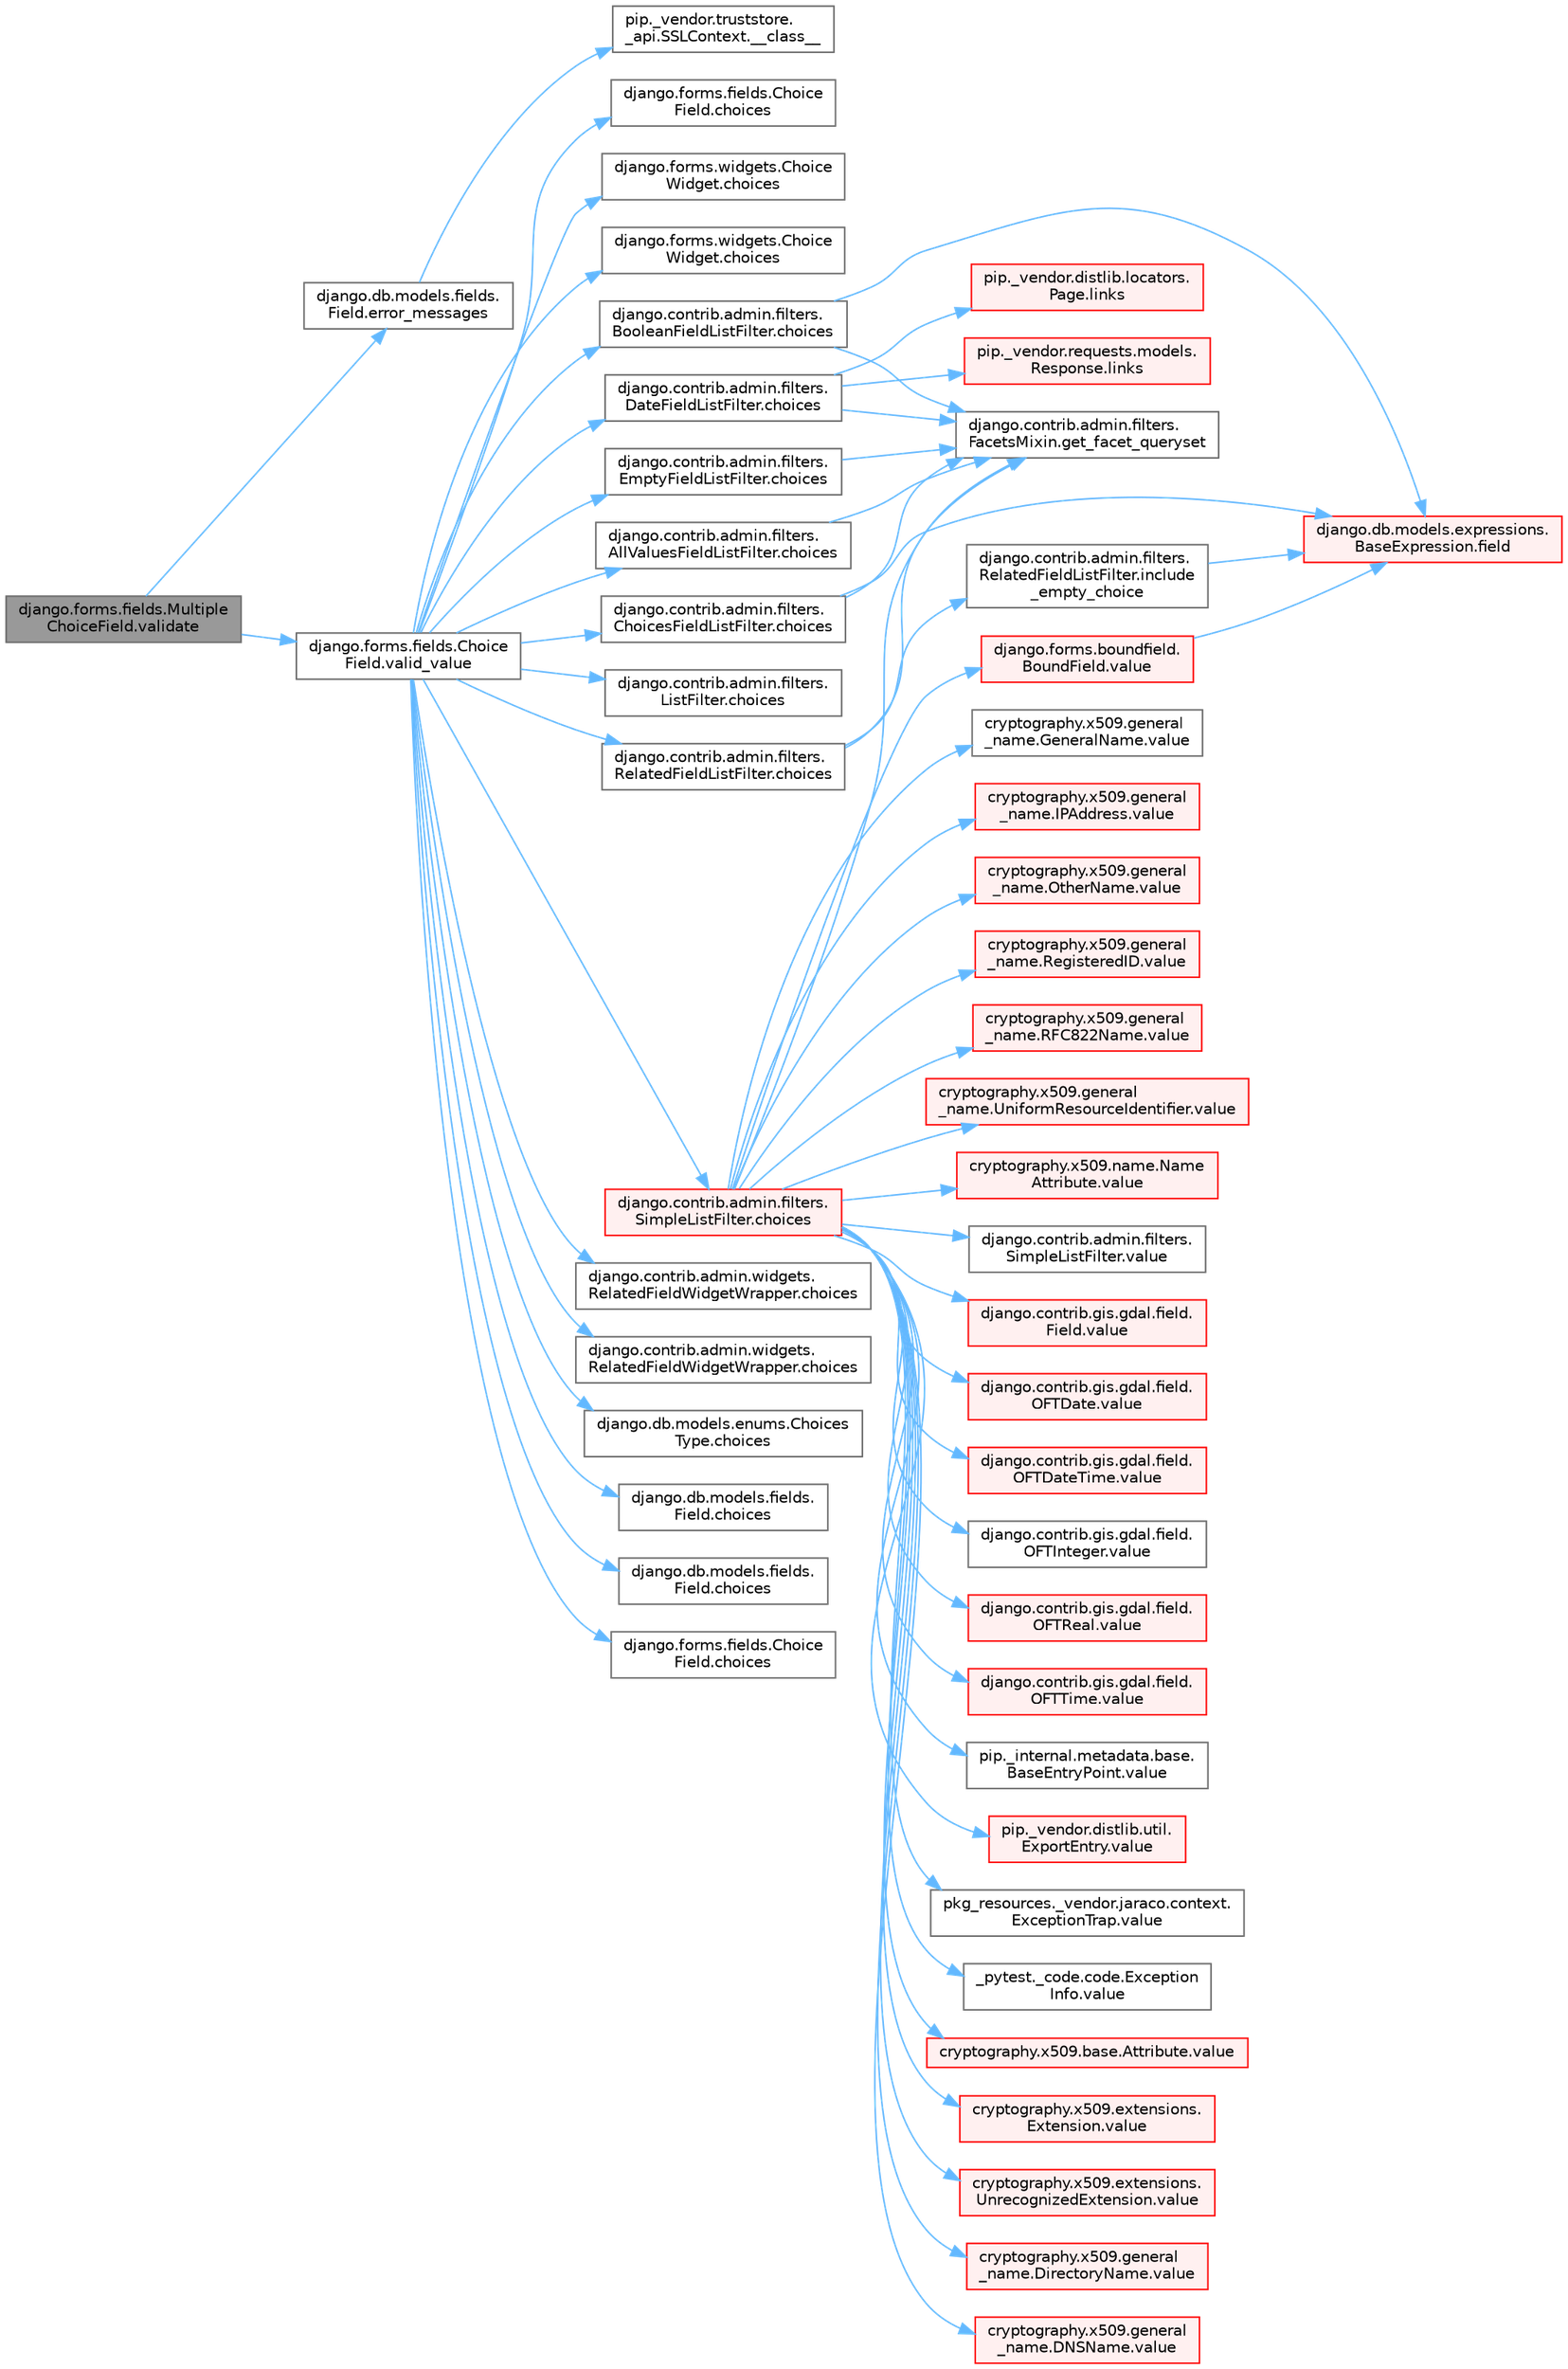 digraph "django.forms.fields.MultipleChoiceField.validate"
{
 // LATEX_PDF_SIZE
  bgcolor="transparent";
  edge [fontname=Helvetica,fontsize=10,labelfontname=Helvetica,labelfontsize=10];
  node [fontname=Helvetica,fontsize=10,shape=box,height=0.2,width=0.4];
  rankdir="LR";
  Node1 [id="Node000001",label="django.forms.fields.Multiple\lChoiceField.validate",height=0.2,width=0.4,color="gray40", fillcolor="grey60", style="filled", fontcolor="black",tooltip=" "];
  Node1 -> Node2 [id="edge1_Node000001_Node000002",color="steelblue1",style="solid",tooltip=" "];
  Node2 [id="Node000002",label="django.db.models.fields.\lField.error_messages",height=0.2,width=0.4,color="grey40", fillcolor="white", style="filled",URL="$classdjango_1_1db_1_1models_1_1fields_1_1_field.html#a9c8939045e11d9e49a0c355a333250ad",tooltip=" "];
  Node2 -> Node3 [id="edge2_Node000002_Node000003",color="steelblue1",style="solid",tooltip=" "];
  Node3 [id="Node000003",label="pip._vendor.truststore.\l_api.SSLContext.__class__",height=0.2,width=0.4,color="grey40", fillcolor="white", style="filled",URL="$classpip_1_1__vendor_1_1truststore_1_1__api_1_1_s_s_l_context.html#a530861514f31eabaa3f513557d6e66de",tooltip=" "];
  Node1 -> Node4 [id="edge3_Node000001_Node000004",color="steelblue1",style="solid",tooltip=" "];
  Node4 [id="Node000004",label="django.forms.fields.Choice\lField.valid_value",height=0.2,width=0.4,color="grey40", fillcolor="white", style="filled",URL="$classdjango_1_1forms_1_1fields_1_1_choice_field.html#a10db76e16859477580fc5457dc854c94",tooltip=" "];
  Node4 -> Node5 [id="edge4_Node000004_Node000005",color="steelblue1",style="solid",tooltip=" "];
  Node5 [id="Node000005",label="django.contrib.admin.filters.\lAllValuesFieldListFilter.choices",height=0.2,width=0.4,color="grey40", fillcolor="white", style="filled",URL="$classdjango_1_1contrib_1_1admin_1_1filters_1_1_all_values_field_list_filter.html#a99e8923345ff19f702672dc4c75dfe11",tooltip=" "];
  Node5 -> Node6 [id="edge5_Node000005_Node000006",color="steelblue1",style="solid",tooltip=" "];
  Node6 [id="Node000006",label="django.contrib.admin.filters.\lFacetsMixin.get_facet_queryset",height=0.2,width=0.4,color="grey40", fillcolor="white", style="filled",URL="$classdjango_1_1contrib_1_1admin_1_1filters_1_1_facets_mixin.html#ae55c0d6b40baf85c3dfa7da0e42dc947",tooltip=" "];
  Node4 -> Node7 [id="edge6_Node000004_Node000007",color="steelblue1",style="solid",tooltip=" "];
  Node7 [id="Node000007",label="django.contrib.admin.filters.\lBooleanFieldListFilter.choices",height=0.2,width=0.4,color="grey40", fillcolor="white", style="filled",URL="$classdjango_1_1contrib_1_1admin_1_1filters_1_1_boolean_field_list_filter.html#a20dc3993fd25e8fbdc6fba608b057b1b",tooltip=" "];
  Node7 -> Node8 [id="edge7_Node000007_Node000008",color="steelblue1",style="solid",tooltip=" "];
  Node8 [id="Node000008",label="django.db.models.expressions.\lBaseExpression.field",height=0.2,width=0.4,color="red", fillcolor="#FFF0F0", style="filled",URL="$classdjango_1_1db_1_1models_1_1expressions_1_1_base_expression.html#a70aeb35391ada82c2e9f02b1c3ac150c",tooltip=" "];
  Node7 -> Node6 [id="edge8_Node000007_Node000006",color="steelblue1",style="solid",tooltip=" "];
  Node4 -> Node259 [id="edge9_Node000004_Node000259",color="steelblue1",style="solid",tooltip=" "];
  Node259 [id="Node000259",label="django.contrib.admin.filters.\lChoicesFieldListFilter.choices",height=0.2,width=0.4,color="grey40", fillcolor="white", style="filled",URL="$classdjango_1_1contrib_1_1admin_1_1filters_1_1_choices_field_list_filter.html#a2bf42c25d0b40a9488b8a97b50451916",tooltip=" "];
  Node259 -> Node8 [id="edge10_Node000259_Node000008",color="steelblue1",style="solid",tooltip=" "];
  Node259 -> Node6 [id="edge11_Node000259_Node000006",color="steelblue1",style="solid",tooltip=" "];
  Node4 -> Node260 [id="edge12_Node000004_Node000260",color="steelblue1",style="solid",tooltip=" "];
  Node260 [id="Node000260",label="django.contrib.admin.filters.\lDateFieldListFilter.choices",height=0.2,width=0.4,color="grey40", fillcolor="white", style="filled",URL="$classdjango_1_1contrib_1_1admin_1_1filters_1_1_date_field_list_filter.html#a32fb521f5b579ff91b9fd5c6f40c43e4",tooltip=" "];
  Node260 -> Node6 [id="edge13_Node000260_Node000006",color="steelblue1",style="solid",tooltip=" "];
  Node260 -> Node261 [id="edge14_Node000260_Node000261",color="steelblue1",style="solid",tooltip=" "];
  Node261 [id="Node000261",label="pip._vendor.distlib.locators.\lPage.links",height=0.2,width=0.4,color="red", fillcolor="#FFF0F0", style="filled",URL="$classpip_1_1__vendor_1_1distlib_1_1locators_1_1_page.html#affbb2ce755c1a4cfe309eff9f10632cc",tooltip=" "];
  Node260 -> Node4457 [id="edge15_Node000260_Node004457",color="steelblue1",style="solid",tooltip=" "];
  Node4457 [id="Node004457",label="pip._vendor.requests.models.\lResponse.links",height=0.2,width=0.4,color="red", fillcolor="#FFF0F0", style="filled",URL="$classpip_1_1__vendor_1_1requests_1_1models_1_1_response.html#abdb24cabcf0a1c9f42522262fab2f39b",tooltip=" "];
  Node4 -> Node1530 [id="edge16_Node000004_Node001530",color="steelblue1",style="solid",tooltip=" "];
  Node1530 [id="Node001530",label="django.contrib.admin.filters.\lEmptyFieldListFilter.choices",height=0.2,width=0.4,color="grey40", fillcolor="white", style="filled",URL="$classdjango_1_1contrib_1_1admin_1_1filters_1_1_empty_field_list_filter.html#a0e57cff271f964a339f5ab9425c6c88b",tooltip=" "];
  Node1530 -> Node6 [id="edge17_Node001530_Node000006",color="steelblue1",style="solid",tooltip=" "];
  Node4 -> Node1531 [id="edge18_Node000004_Node001531",color="steelblue1",style="solid",tooltip=" "];
  Node1531 [id="Node001531",label="django.contrib.admin.filters.\lListFilter.choices",height=0.2,width=0.4,color="grey40", fillcolor="white", style="filled",URL="$classdjango_1_1contrib_1_1admin_1_1filters_1_1_list_filter.html#a0def94a58b6468e4d1e561a3fc88fb72",tooltip=" "];
  Node4 -> Node1532 [id="edge19_Node000004_Node001532",color="steelblue1",style="solid",tooltip=" "];
  Node1532 [id="Node001532",label="django.contrib.admin.filters.\lRelatedFieldListFilter.choices",height=0.2,width=0.4,color="grey40", fillcolor="white", style="filled",URL="$classdjango_1_1contrib_1_1admin_1_1filters_1_1_related_field_list_filter.html#afe22ed02e8705e58fccb7eb0e20968ee",tooltip=" "];
  Node1532 -> Node6 [id="edge20_Node001532_Node000006",color="steelblue1",style="solid",tooltip=" "];
  Node1532 -> Node1533 [id="edge21_Node001532_Node001533",color="steelblue1",style="solid",tooltip=" "];
  Node1533 [id="Node001533",label="django.contrib.admin.filters.\lRelatedFieldListFilter.include\l_empty_choice",height=0.2,width=0.4,color="grey40", fillcolor="white", style="filled",URL="$classdjango_1_1contrib_1_1admin_1_1filters_1_1_related_field_list_filter.html#ae4244352f493dd4b6b7e4937c82c5772",tooltip=" "];
  Node1533 -> Node8 [id="edge22_Node001533_Node000008",color="steelblue1",style="solid",tooltip=" "];
  Node4 -> Node1534 [id="edge23_Node000004_Node001534",color="steelblue1",style="solid",tooltip=" "];
  Node1534 [id="Node001534",label="django.contrib.admin.filters.\lSimpleListFilter.choices",height=0.2,width=0.4,color="red", fillcolor="#FFF0F0", style="filled",URL="$classdjango_1_1contrib_1_1admin_1_1filters_1_1_simple_list_filter.html#a78c6d86dc920875f1170f747e043f50d",tooltip=" "];
  Node1534 -> Node6 [id="edge24_Node001534_Node000006",color="steelblue1",style="solid",tooltip=" "];
  Node1534 -> Node493 [id="edge25_Node001534_Node000493",color="steelblue1",style="solid",tooltip=" "];
  Node493 [id="Node000493",label="_pytest._code.code.Exception\lInfo.value",height=0.2,width=0.4,color="grey40", fillcolor="white", style="filled",URL="$class__pytest_1_1__code_1_1code_1_1_exception_info.html#a65675b4b4254ece8c2b96f442ffa6a75",tooltip=" "];
  Node1534 -> Node494 [id="edge26_Node001534_Node000494",color="steelblue1",style="solid",tooltip=" "];
  Node494 [id="Node000494",label="cryptography.x509.base.Attribute.value",height=0.2,width=0.4,color="red", fillcolor="#FFF0F0", style="filled",URL="$classcryptography_1_1x509_1_1base_1_1_attribute.html#a60472bf1e6c7d1a19111b910c23c097a",tooltip=" "];
  Node1534 -> Node498 [id="edge27_Node001534_Node000498",color="steelblue1",style="solid",tooltip=" "];
  Node498 [id="Node000498",label="cryptography.x509.extensions.\lExtension.value",height=0.2,width=0.4,color="red", fillcolor="#FFF0F0", style="filled",URL="$classcryptography_1_1x509_1_1extensions_1_1_extension.html#a8c49255768af4af1c07670fd09fe42a7",tooltip=" "];
  Node1534 -> Node499 [id="edge28_Node001534_Node000499",color="steelblue1",style="solid",tooltip=" "];
  Node499 [id="Node000499",label="cryptography.x509.extensions.\lUnrecognizedExtension.value",height=0.2,width=0.4,color="red", fillcolor="#FFF0F0", style="filled",URL="$classcryptography_1_1x509_1_1extensions_1_1_unrecognized_extension.html#a9992d78623e649a72caf3f3ce5a2c0f9",tooltip=" "];
  Node1534 -> Node500 [id="edge29_Node001534_Node000500",color="steelblue1",style="solid",tooltip=" "];
  Node500 [id="Node000500",label="cryptography.x509.general\l_name.DirectoryName.value",height=0.2,width=0.4,color="red", fillcolor="#FFF0F0", style="filled",URL="$classcryptography_1_1x509_1_1general__name_1_1_directory_name.html#a68ccf077d3347ac26ff3c85cb234c9fe",tooltip=" "];
  Node1534 -> Node501 [id="edge30_Node001534_Node000501",color="steelblue1",style="solid",tooltip=" "];
  Node501 [id="Node000501",label="cryptography.x509.general\l_name.DNSName.value",height=0.2,width=0.4,color="red", fillcolor="#FFF0F0", style="filled",URL="$classcryptography_1_1x509_1_1general__name_1_1_d_n_s_name.html#a93b054a2226f3b5f15aa11e51e8b2357",tooltip=" "];
  Node1534 -> Node502 [id="edge31_Node001534_Node000502",color="steelblue1",style="solid",tooltip=" "];
  Node502 [id="Node000502",label="cryptography.x509.general\l_name.GeneralName.value",height=0.2,width=0.4,color="grey40", fillcolor="white", style="filled",URL="$classcryptography_1_1x509_1_1general__name_1_1_general_name.html#a6eebdc32cba49fb672f0904be4be684a",tooltip=" "];
  Node1534 -> Node503 [id="edge32_Node001534_Node000503",color="steelblue1",style="solid",tooltip=" "];
  Node503 [id="Node000503",label="cryptography.x509.general\l_name.IPAddress.value",height=0.2,width=0.4,color="red", fillcolor="#FFF0F0", style="filled",URL="$classcryptography_1_1x509_1_1general__name_1_1_i_p_address.html#a514cf4d34f9d4eac1db384e30bfd545c",tooltip=" "];
  Node1534 -> Node504 [id="edge33_Node001534_Node000504",color="steelblue1",style="solid",tooltip=" "];
  Node504 [id="Node000504",label="cryptography.x509.general\l_name.OtherName.value",height=0.2,width=0.4,color="red", fillcolor="#FFF0F0", style="filled",URL="$classcryptography_1_1x509_1_1general__name_1_1_other_name.html#adc049986474090e83a8ff9ed596f53f6",tooltip=" "];
  Node1534 -> Node505 [id="edge34_Node001534_Node000505",color="steelblue1",style="solid",tooltip=" "];
  Node505 [id="Node000505",label="cryptography.x509.general\l_name.RegisteredID.value",height=0.2,width=0.4,color="red", fillcolor="#FFF0F0", style="filled",URL="$classcryptography_1_1x509_1_1general__name_1_1_registered_i_d.html#a54915bad33598e65e1299ae76700053c",tooltip=" "];
  Node1534 -> Node506 [id="edge35_Node001534_Node000506",color="steelblue1",style="solid",tooltip=" "];
  Node506 [id="Node000506",label="cryptography.x509.general\l_name.RFC822Name.value",height=0.2,width=0.4,color="red", fillcolor="#FFF0F0", style="filled",URL="$classcryptography_1_1x509_1_1general__name_1_1_r_f_c822_name.html#a63c29183b28ccc19efeb5894b261e70d",tooltip=" "];
  Node1534 -> Node507 [id="edge36_Node001534_Node000507",color="steelblue1",style="solid",tooltip=" "];
  Node507 [id="Node000507",label="cryptography.x509.general\l_name.UniformResourceIdentifier.value",height=0.2,width=0.4,color="red", fillcolor="#FFF0F0", style="filled",URL="$classcryptography_1_1x509_1_1general__name_1_1_uniform_resource_identifier.html#a62c2508b5e9961e78426b268e20f412f",tooltip=" "];
  Node1534 -> Node508 [id="edge37_Node001534_Node000508",color="steelblue1",style="solid",tooltip=" "];
  Node508 [id="Node000508",label="cryptography.x509.name.Name\lAttribute.value",height=0.2,width=0.4,color="red", fillcolor="#FFF0F0", style="filled",URL="$classcryptography_1_1x509_1_1name_1_1_name_attribute.html#af39a23a036a8c8a731fb74018c6c58f7",tooltip=" "];
  Node1534 -> Node509 [id="edge38_Node001534_Node000509",color="steelblue1",style="solid",tooltip=" "];
  Node509 [id="Node000509",label="django.contrib.admin.filters.\lSimpleListFilter.value",height=0.2,width=0.4,color="grey40", fillcolor="white", style="filled",URL="$classdjango_1_1contrib_1_1admin_1_1filters_1_1_simple_list_filter.html#aefe5c6c5478d3d2560a882cadc9e7649",tooltip=" "];
  Node1534 -> Node510 [id="edge39_Node001534_Node000510",color="steelblue1",style="solid",tooltip=" "];
  Node510 [id="Node000510",label="django.contrib.gis.gdal.field.\lField.value",height=0.2,width=0.4,color="red", fillcolor="#FFF0F0", style="filled",URL="$classdjango_1_1contrib_1_1gis_1_1gdal_1_1field_1_1_field.html#a0534fa49aaead023461bb9458776c33c",tooltip=" "];
  Node1534 -> Node517 [id="edge40_Node001534_Node000517",color="steelblue1",style="solid",tooltip=" "];
  Node517 [id="Node000517",label="django.contrib.gis.gdal.field.\lOFTDate.value",height=0.2,width=0.4,color="red", fillcolor="#FFF0F0", style="filled",URL="$classdjango_1_1contrib_1_1gis_1_1gdal_1_1field_1_1_o_f_t_date.html#a1b70bed1d73b01c2dbbb215c85f318b1",tooltip=" "];
  Node1534 -> Node520 [id="edge41_Node001534_Node000520",color="steelblue1",style="solid",tooltip=" "];
  Node520 [id="Node000520",label="django.contrib.gis.gdal.field.\lOFTDateTime.value",height=0.2,width=0.4,color="red", fillcolor="#FFF0F0", style="filled",URL="$classdjango_1_1contrib_1_1gis_1_1gdal_1_1field_1_1_o_f_t_date_time.html#a90dc99581d0efab92ef193eaea54300e",tooltip=" "];
  Node1534 -> Node521 [id="edge42_Node001534_Node000521",color="steelblue1",style="solid",tooltip=" "];
  Node521 [id="Node000521",label="django.contrib.gis.gdal.field.\lOFTInteger.value",height=0.2,width=0.4,color="grey40", fillcolor="white", style="filled",URL="$classdjango_1_1contrib_1_1gis_1_1gdal_1_1field_1_1_o_f_t_integer.html#ae8b59256eee84f0198bfe27ae73c2f40",tooltip=" "];
  Node1534 -> Node522 [id="edge43_Node001534_Node000522",color="steelblue1",style="solid",tooltip=" "];
  Node522 [id="Node000522",label="django.contrib.gis.gdal.field.\lOFTReal.value",height=0.2,width=0.4,color="red", fillcolor="#FFF0F0", style="filled",URL="$classdjango_1_1contrib_1_1gis_1_1gdal_1_1field_1_1_o_f_t_real.html#af38e5fdd4622d4f12649b8b882dae3c9",tooltip=" "];
  Node1534 -> Node524 [id="edge44_Node001534_Node000524",color="steelblue1",style="solid",tooltip=" "];
  Node524 [id="Node000524",label="django.contrib.gis.gdal.field.\lOFTTime.value",height=0.2,width=0.4,color="red", fillcolor="#FFF0F0", style="filled",URL="$classdjango_1_1contrib_1_1gis_1_1gdal_1_1field_1_1_o_f_t_time.html#a5409d5a314e03fe5dec94170182a1942",tooltip=" "];
  Node1534 -> Node525 [id="edge45_Node001534_Node000525",color="steelblue1",style="solid",tooltip=" "];
  Node525 [id="Node000525",label="django.forms.boundfield.\lBoundField.value",height=0.2,width=0.4,color="red", fillcolor="#FFF0F0", style="filled",URL="$classdjango_1_1forms_1_1boundfield_1_1_bound_field.html#a477fc97c541321eb1218c4287678ce5e",tooltip=" "];
  Node525 -> Node8 [id="edge46_Node000525_Node000008",color="steelblue1",style="solid",tooltip=" "];
  Node1534 -> Node609 [id="edge47_Node001534_Node000609",color="steelblue1",style="solid",tooltip=" "];
  Node609 [id="Node000609",label="pip._internal.metadata.base.\lBaseEntryPoint.value",height=0.2,width=0.4,color="grey40", fillcolor="white", style="filled",URL="$classpip_1_1__internal_1_1metadata_1_1base_1_1_base_entry_point.html#a446ba6422d9cd9c14da8fdd2cbb91a25",tooltip=" "];
  Node1534 -> Node610 [id="edge48_Node001534_Node000610",color="steelblue1",style="solid",tooltip=" "];
  Node610 [id="Node000610",label="pip._vendor.distlib.util.\lExportEntry.value",height=0.2,width=0.4,color="red", fillcolor="#FFF0F0", style="filled",URL="$classpip_1_1__vendor_1_1distlib_1_1util_1_1_export_entry.html#a7c58cd5235937bd538b1c0583bd51fda",tooltip=" "];
  Node1534 -> Node613 [id="edge49_Node001534_Node000613",color="steelblue1",style="solid",tooltip=" "];
  Node613 [id="Node000613",label="pkg_resources._vendor.jaraco.context.\lExceptionTrap.value",height=0.2,width=0.4,color="grey40", fillcolor="white", style="filled",URL="$classpkg__resources_1_1__vendor_1_1jaraco_1_1context_1_1_exception_trap.html#a39fb0ebf79a980f43ac06486340130e5",tooltip=" "];
  Node4 -> Node1535 [id="edge50_Node000004_Node001535",color="steelblue1",style="solid",tooltip=" "];
  Node1535 [id="Node001535",label="django.contrib.admin.widgets.\lRelatedFieldWidgetWrapper.choices",height=0.2,width=0.4,color="grey40", fillcolor="white", style="filled",URL="$classdjango_1_1contrib_1_1admin_1_1widgets_1_1_related_field_widget_wrapper.html#aeced2a61fc531044e13cb6a4c1ed45cd",tooltip=" "];
  Node4 -> Node1536 [id="edge51_Node000004_Node001536",color="steelblue1",style="solid",tooltip=" "];
  Node1536 [id="Node001536",label="django.contrib.admin.widgets.\lRelatedFieldWidgetWrapper.choices",height=0.2,width=0.4,color="grey40", fillcolor="white", style="filled",URL="$classdjango_1_1contrib_1_1admin_1_1widgets_1_1_related_field_widget_wrapper.html#a7e54d1253fb4786cf6a0c54ad0fb25a9",tooltip=" "];
  Node4 -> Node1537 [id="edge52_Node000004_Node001537",color="steelblue1",style="solid",tooltip=" "];
  Node1537 [id="Node001537",label="django.db.models.enums.Choices\lType.choices",height=0.2,width=0.4,color="grey40", fillcolor="white", style="filled",URL="$classdjango_1_1db_1_1models_1_1enums_1_1_choices_type.html#a55dfc8a93e5bbfe3e968934e10285c66",tooltip=" "];
  Node4 -> Node1538 [id="edge53_Node000004_Node001538",color="steelblue1",style="solid",tooltip=" "];
  Node1538 [id="Node001538",label="django.db.models.fields.\lField.choices",height=0.2,width=0.4,color="grey40", fillcolor="white", style="filled",URL="$classdjango_1_1db_1_1models_1_1fields_1_1_field.html#a143dc52f22281ae358bbd1b1b82ae15c",tooltip=" "];
  Node4 -> Node1539 [id="edge54_Node000004_Node001539",color="steelblue1",style="solid",tooltip=" "];
  Node1539 [id="Node001539",label="django.db.models.fields.\lField.choices",height=0.2,width=0.4,color="grey40", fillcolor="white", style="filled",URL="$classdjango_1_1db_1_1models_1_1fields_1_1_field.html#adb0f096c821d3b85926dac0aa1a489d1",tooltip=" "];
  Node4 -> Node1540 [id="edge55_Node000004_Node001540",color="steelblue1",style="solid",tooltip=" "];
  Node1540 [id="Node001540",label="django.forms.fields.Choice\lField.choices",height=0.2,width=0.4,color="grey40", fillcolor="white", style="filled",URL="$classdjango_1_1forms_1_1fields_1_1_choice_field.html#a85e97602b71e543a85e86565a0f1fd13",tooltip=" "];
  Node4 -> Node1541 [id="edge56_Node000004_Node001541",color="steelblue1",style="solid",tooltip=" "];
  Node1541 [id="Node001541",label="django.forms.fields.Choice\lField.choices",height=0.2,width=0.4,color="grey40", fillcolor="white", style="filled",URL="$classdjango_1_1forms_1_1fields_1_1_choice_field.html#aa34f435849c615fa71db57f091708cb1",tooltip=" "];
  Node4 -> Node1542 [id="edge57_Node000004_Node001542",color="steelblue1",style="solid",tooltip=" "];
  Node1542 [id="Node001542",label="django.forms.widgets.Choice\lWidget.choices",height=0.2,width=0.4,color="grey40", fillcolor="white", style="filled",URL="$classdjango_1_1forms_1_1widgets_1_1_choice_widget.html#aebe74cf95f704cb39a8308a091ee0fc7",tooltip=" "];
  Node4 -> Node1543 [id="edge58_Node000004_Node001543",color="steelblue1",style="solid",tooltip=" "];
  Node1543 [id="Node001543",label="django.forms.widgets.Choice\lWidget.choices",height=0.2,width=0.4,color="grey40", fillcolor="white", style="filled",URL="$classdjango_1_1forms_1_1widgets_1_1_choice_widget.html#a47422284354f8bc5797544e76c39b27f",tooltip=" "];
}
